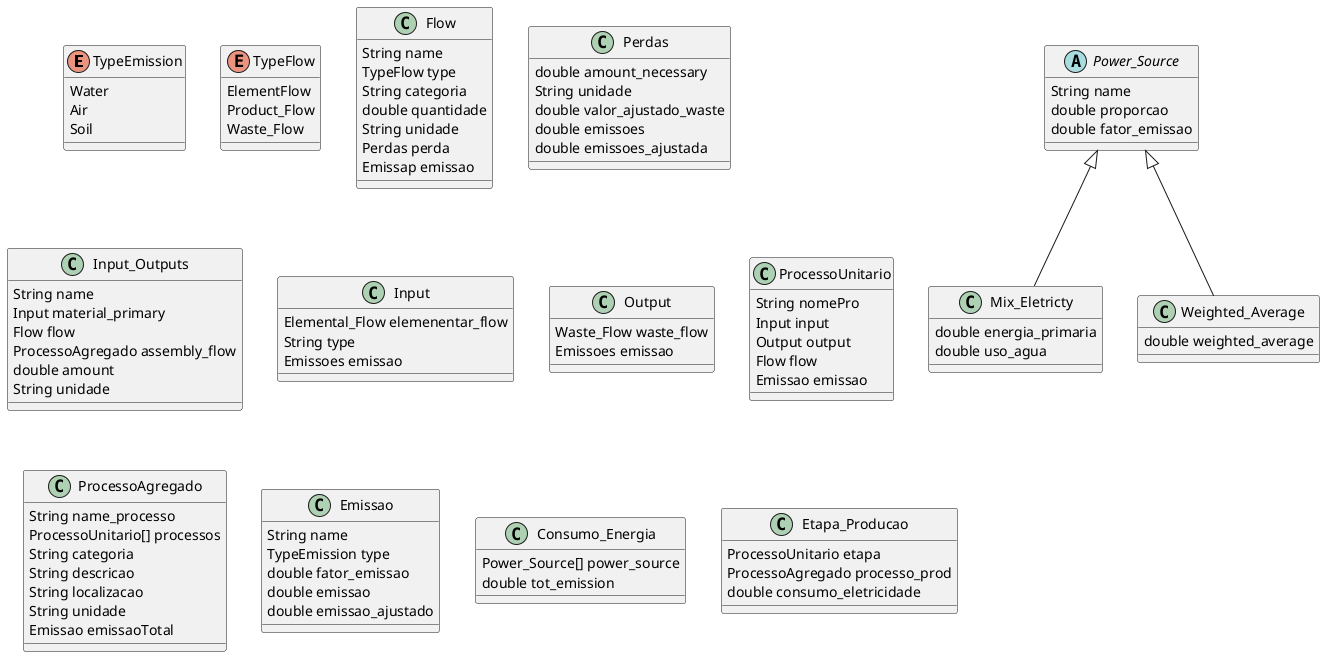 @startuml DiaramaAtividade

/'Inicio enum'/

enum TypeEmission {
    Water 
    Air
    Soil
}

enum TypeFlow {
    ElementFlow 
    Product_Flow 
    Waste_Flow
}

/'Fim enum'/

/'Inico das classes'/

/'Esta classe representa os fluxos do trabalho'/
class Flow {
    String name
    TypeFlow type
    String categoria
    double quantidade
    String unidade
    Perdas perda
    Emissap emissao
}

class Perdas {
    double amount_necessary
    String unidade
    double valor_ajustado_waste
    double emissoes
    double emissoes_ajustada
}

/' Aqui guarda os Fluxos de entrada e de saida
Os de entrada corresponde a tudo o que entra para produzir
o produto
Os fluxos de saida a tudo o gerado pela produção

O fator_emissão não até que ponto pode estar cá

class Input_Outputs {
    String name
    typeInput type 
    Flow flow
    double quantidade 
    String unidade
    double fator_emissao
}
'/

/'Classe Input_Output está classe guarda os materiais que são considerados inputs e 
outputs ao mesmo tempo
Nota: Ignorar o comentario acima, era a classe Input_Output antiga
'/
class Input_Outputs {
    String name
    Input material_primary
    Flow flow
    ProcessoAgregado assembly_flow 
    double amount 
    String unidade
}

/'Representas os mateirais a utilizar e outros elementos, tipo energia,
agua, etc

O elementarl Flow, é porque o input tanto pode ser uma energia ou 
recurso naturais
O type é para saber se é energia ou materia-prima
A classe perdas é para saver as perdas relacionadas com o input
'/
class Input  {
    Elemental_Flow elemenentar_flow
    String type
    Emissoes emissao
}

/'Classe Outpur representa os outputs do projeto'/
class Output  {
    Waste_Flow waste_flow  
    Emissoes emissao
}

/'
Esta classe representa os processos unitarios
'/
class ProcessoUnitario {
    String nomePro
    Input input
    Output output
    Flow flow
    Emissao emissao
}

/'
Este classe representaos processos agupados
'/
class ProcessoAgregado {
    String name_processo
    ProcessoUnitario[] processos
    String categoria
    String descricao
    String localizacao
    String unidade
    Emissao emissaoTotal
}

/'
Representa as várias emissão que podem acontecer, do solo, ar e água

Nota: Não sei até que ponto esta classe é necessária
com a existencia da classe perda ou vice-versa
'/
class Emissao {
    String name
    TypeEmission type
    double fator_emissao
    double emissao
    double emissao_ajustado
}

/'
Classe para guardar o consumo de energia em cada processo, provavelmetne apenas os 
processos de produção
'/
class Consumo_Energia {
    Power_Source[] power_source
    double tot_emission
}

/'Daqui para baixo está a representação da tabela de energia do enunciado'/
abstract class Power_Source{
    String name
    double proporcao
    double fator_emissao 
}

/'Energia Primaria --> MJ/kWh
uso de agua --> litros/kWh'/
class Mix_Eletricty extends Power_Source {
    double energia_primaria
    double uso_agua
}

class Weighted_Average extends Power_Source {
    double weighted_average
}

/'Classes a repensar'/

/'Represnta cada etapa de produção'/
class Etapa_Producao {
    ProcessoUnitario etapa
    ProcessoAgregado processo_prod
    double consumo_eletricidade
}

/'Fim das classes a repensar'/
@enduml